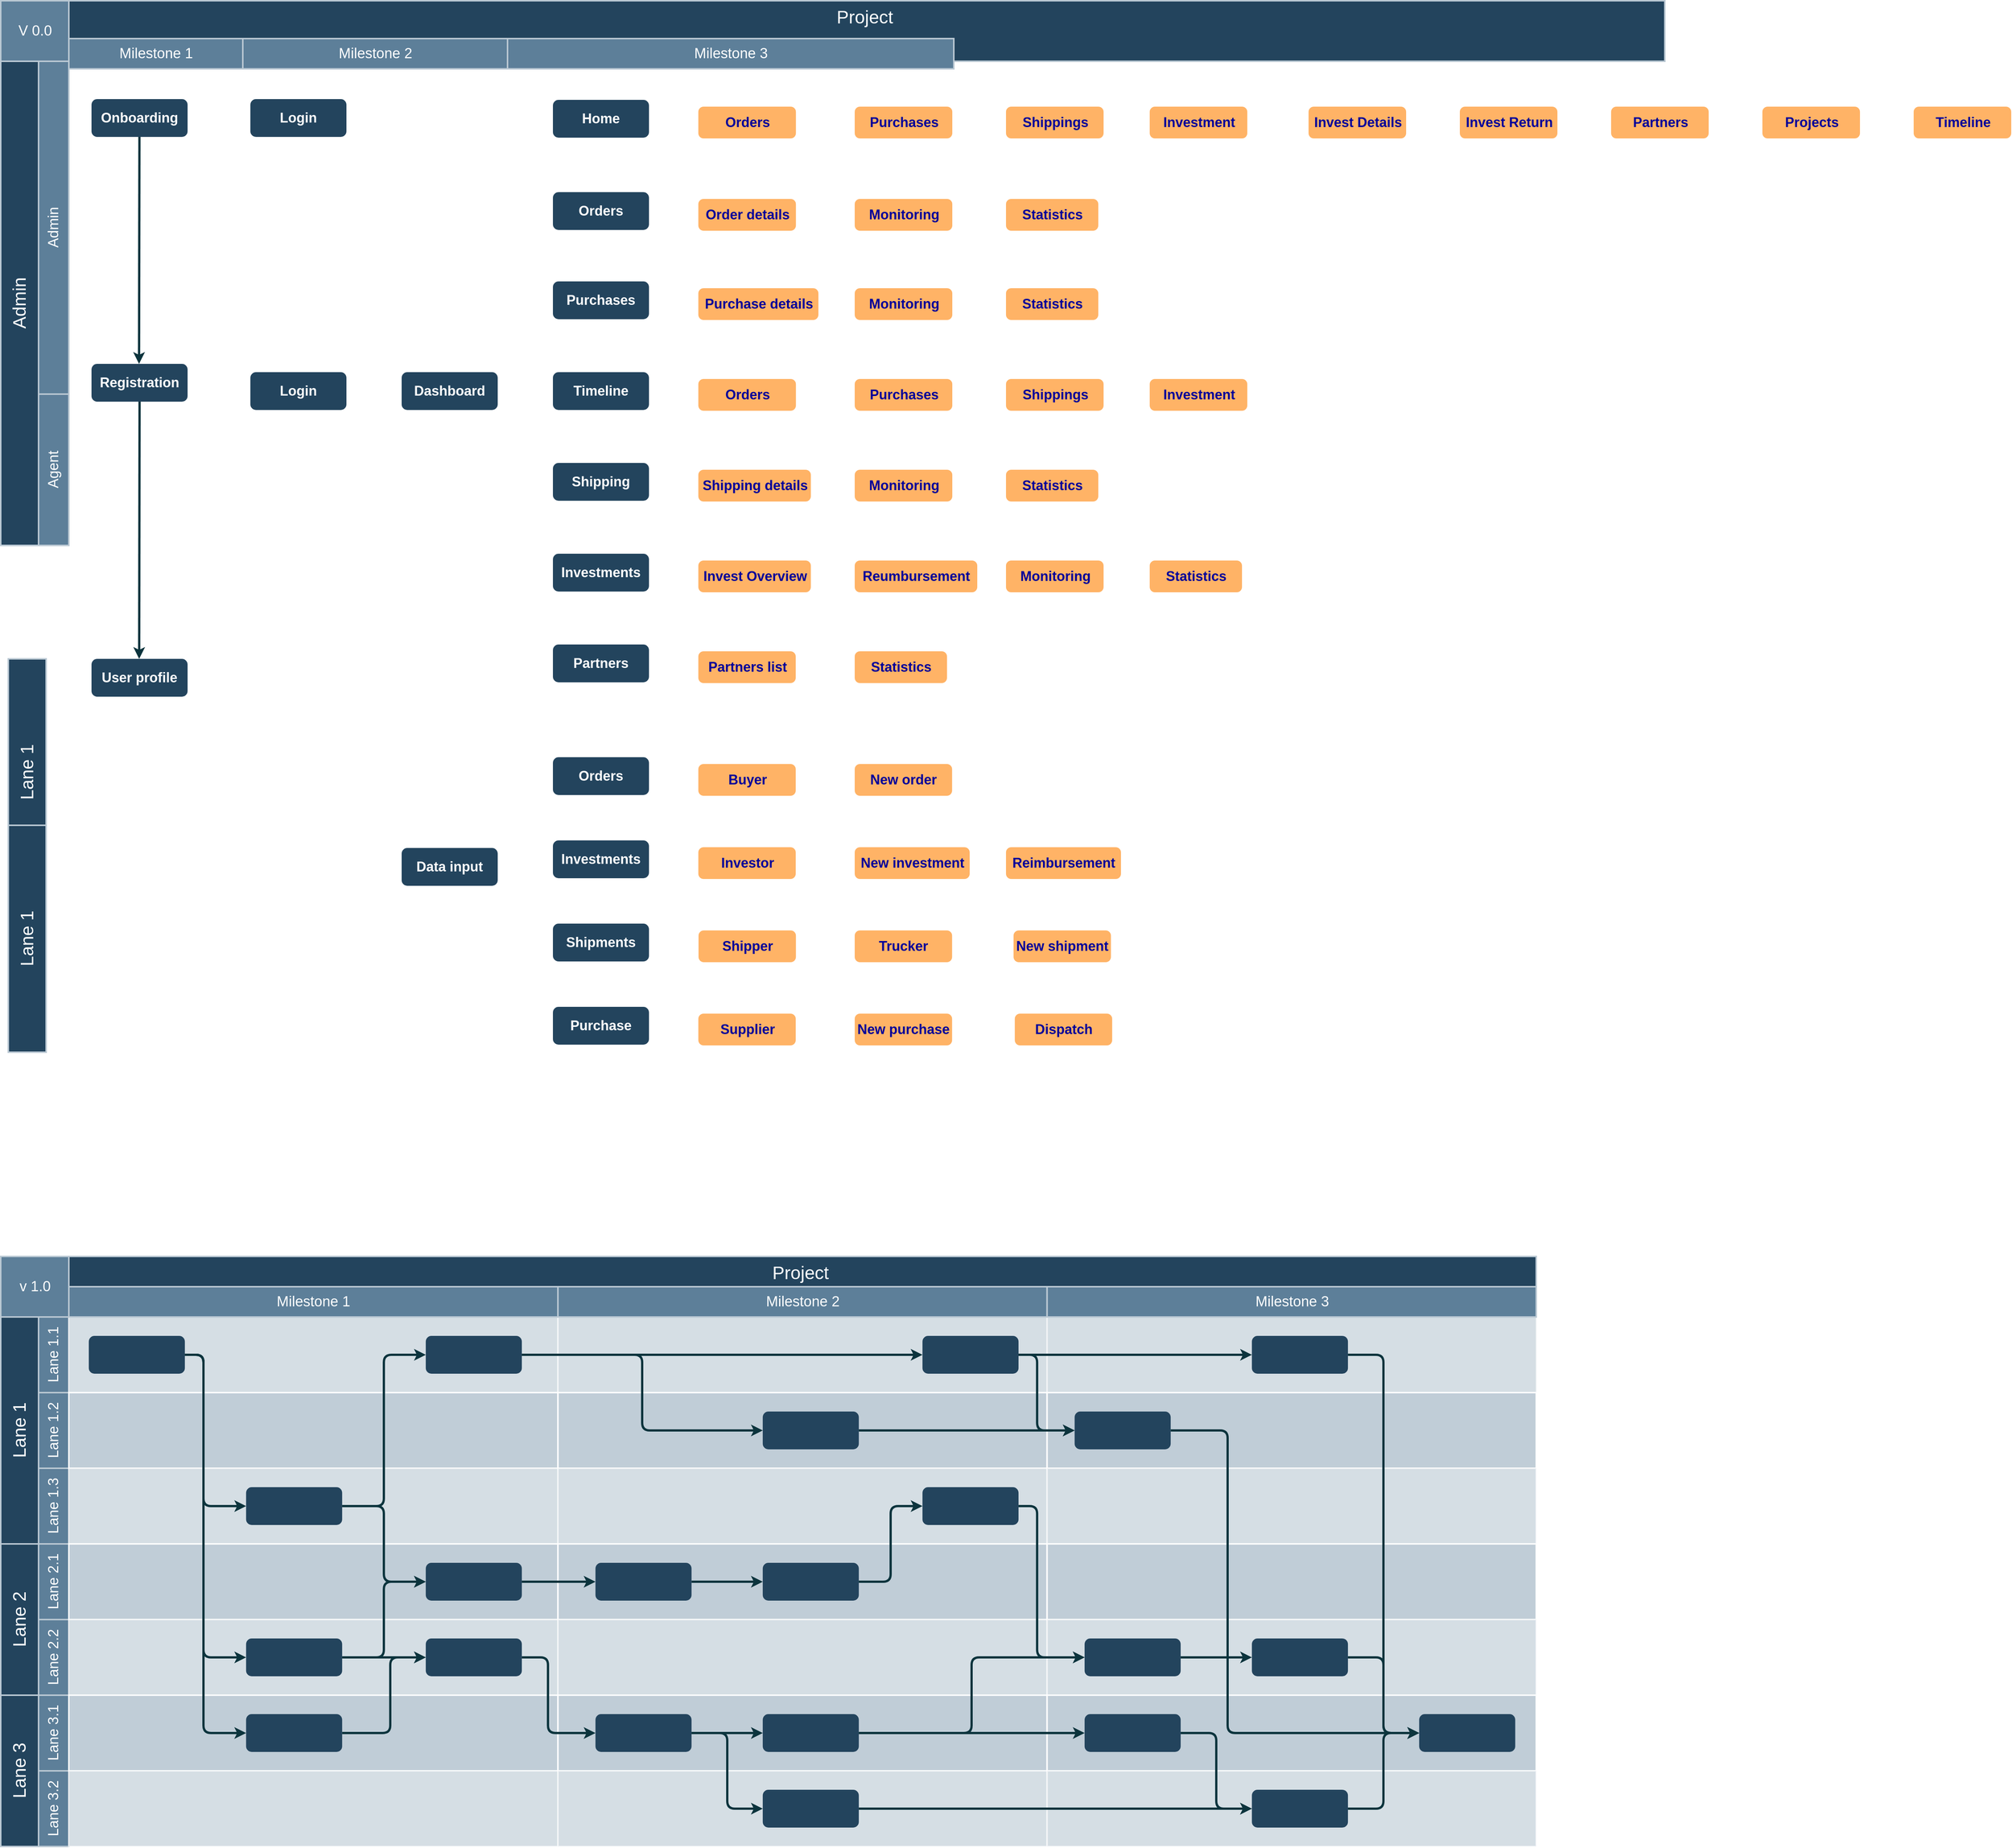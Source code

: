<mxfile version="16.2.7" type="github">
  <diagram id="6a731a19-8d31-9384-78a2-239565b7b9f0" name="Page-1">
    <mxGraphModel dx="2755" dy="712" grid="1" gridSize="10" guides="1" tooltips="1" connect="1" arrows="1" fold="1" page="1" pageScale="1" pageWidth="1169" pageHeight="827" background="none" math="0" shadow="0">
      <root>
        <mxCell id="0" />
        <mxCell id="1" parent="0" />
        <mxCell id="toWsnzoOItI1UbY90VyO-143" value="Project&#xa;" style="strokeColor=#BAC8D3;fillColor=#23445D;fontSize=24;strokeWidth=2;fontFamily=Helvetica;html=1;fontColor=#FFFFFF;fontStyle=0;spacingBottom=8;spacingRight=0;spacingLeft=83;" vertex="1" parent="1">
          <mxGeometry x="80" y="2540" width="2030" height="80" as="geometry" />
        </mxCell>
        <mxCell id="toWsnzoOItI1UbY90VyO-144" value="Lane 1" style="strokeColor=#BAC8D3;fillColor=#23445D;fontSize=24;strokeWidth=2;horizontal=0;fontFamily=Helvetica;html=1;fontColor=#FFFFFF;fontStyle=0" vertex="1" parent="1">
          <mxGeometry x="80" y="2620" width="50" height="300" as="geometry" />
        </mxCell>
        <mxCell id="toWsnzoOItI1UbY90VyO-145" value="Lane 1.1" style="strokeColor=#BAC8D3;fillColor=#5d7f99;fontSize=19;strokeWidth=2;horizontal=0;fontFamily=Helvetica;html=1;labelBackgroundColor=none;fontColor=#FFFFFF;" vertex="1" parent="1">
          <mxGeometry x="130" y="2620" width="40" height="100" as="geometry" />
        </mxCell>
        <mxCell id="toWsnzoOItI1UbY90VyO-146" value="v 1.0" style="strokeColor=#BAC8D3;fillColor=#5d7f99;fontSize=19;strokeWidth=2;fontFamily=Helvetica;html=1;labelBackgroundColor=none;fontColor=#FFFFFF;" vertex="1" parent="1">
          <mxGeometry x="80" y="2540" width="90" height="80" as="geometry" />
        </mxCell>
        <mxCell id="toWsnzoOItI1UbY90VyO-147" value="Lane 1.2" style="strokeColor=#BAC8D3;fillColor=#5d7f99;fontSize=19;strokeWidth=2;horizontal=0;fontFamily=Helvetica;html=1;labelBackgroundColor=none;fontColor=#FFFFFF;" vertex="1" parent="1">
          <mxGeometry x="130" y="2720" width="40" height="100" as="geometry" />
        </mxCell>
        <mxCell id="toWsnzoOItI1UbY90VyO-148" value="Lane 1.3" style="strokeColor=#BAC8D3;fillColor=#5d7f99;fontSize=19;strokeWidth=2;horizontal=0;fontFamily=Helvetica;html=1;labelBackgroundColor=none;fontColor=#FFFFFF;" vertex="1" parent="1">
          <mxGeometry x="130" y="2820" width="40" height="100" as="geometry" />
        </mxCell>
        <mxCell id="toWsnzoOItI1UbY90VyO-149" value="Lane 2.2" style="strokeColor=#BAC8D3;fillColor=#5d7f99;fontSize=19;strokeWidth=2;horizontal=0;fontFamily=Helvetica;html=1;labelBackgroundColor=none;fontColor=#FFFFFF;" vertex="1" parent="1">
          <mxGeometry x="130" y="3020" width="40" height="100" as="geometry" />
        </mxCell>
        <mxCell id="toWsnzoOItI1UbY90VyO-150" value="Lane 2.1" style="strokeColor=#BAC8D3;fillColor=#5d7f99;fontSize=19;strokeWidth=2;horizontal=0;fontFamily=Helvetica;html=1;labelBackgroundColor=none;fontColor=#FFFFFF;" vertex="1" parent="1">
          <mxGeometry x="130" y="2920" width="40" height="100" as="geometry" />
        </mxCell>
        <mxCell id="toWsnzoOItI1UbY90VyO-151" value="Lane 2" style="strokeColor=#BAC8D3;fillColor=#23445D;fontSize=24;strokeWidth=2;horizontal=0;fontFamily=Helvetica;html=1;fontColor=#FFFFFF;fontStyle=0" vertex="1" parent="1">
          <mxGeometry x="80" y="2920" width="50" height="200" as="geometry" />
        </mxCell>
        <mxCell id="toWsnzoOItI1UbY90VyO-152" value="Lane 3.2" style="strokeColor=#BAC8D3;fillColor=#5d7f99;fontSize=19;strokeWidth=2;horizontal=0;fontFamily=Helvetica;html=1;labelBackgroundColor=none;fontColor=#FFFFFF;" vertex="1" parent="1">
          <mxGeometry x="130" y="3220" width="40" height="100" as="geometry" />
        </mxCell>
        <mxCell id="toWsnzoOItI1UbY90VyO-153" value="Lane 3.1" style="strokeColor=#BAC8D3;fillColor=#5d7f99;fontSize=19;strokeWidth=2;horizontal=0;fontFamily=Helvetica;html=1;labelBackgroundColor=none;fontColor=#FFFFFF;" vertex="1" parent="1">
          <mxGeometry x="130" y="3120" width="40" height="100" as="geometry" />
        </mxCell>
        <mxCell id="toWsnzoOItI1UbY90VyO-154" value="Lane 3" style="strokeColor=#BAC8D3;fillColor=#23445D;fontSize=24;strokeWidth=2;horizontal=0;fontFamily=Helvetica;html=1;fontColor=#FFFFFF;fontStyle=0" vertex="1" parent="1">
          <mxGeometry x="80" y="3120" width="50" height="200" as="geometry" />
        </mxCell>
        <mxCell id="toWsnzoOItI1UbY90VyO-155" value="" style="strokeColor=#FFFFFF;fillColor=#BAC8D3;fontSize=18;strokeWidth=2;fontFamily=Helvetica;html=1;opacity=60;" vertex="1" parent="1">
          <mxGeometry x="170" y="2620" width="646.667" height="100" as="geometry" />
        </mxCell>
        <mxCell id="toWsnzoOItI1UbY90VyO-156" value="" style="strokeColor=#FFFFFF;fillColor=#BAC8D3;fontSize=18;strokeWidth=2;fontFamily=Helvetica;html=1;opacity=90;" vertex="1" parent="1">
          <mxGeometry x="170" y="2720" width="646.667" height="100" as="geometry" />
        </mxCell>
        <mxCell id="toWsnzoOItI1UbY90VyO-157" value="" style="strokeColor=#FFFFFF;fillColor=#BAC8D3;fontSize=18;strokeWidth=2;fontFamily=Helvetica;html=1;opacity=60;" vertex="1" parent="1">
          <mxGeometry x="170" y="2820" width="646.667" height="100" as="geometry" />
        </mxCell>
        <mxCell id="toWsnzoOItI1UbY90VyO-158" value="" style="strokeColor=#FFFFFF;fillColor=#BAC8D3;fontSize=18;strokeWidth=2;fontFamily=Helvetica;html=1;opacity=90;" vertex="1" parent="1">
          <mxGeometry x="170" y="2920" width="646.667" height="100" as="geometry" />
        </mxCell>
        <mxCell id="toWsnzoOItI1UbY90VyO-159" value="" style="strokeColor=#FFFFFF;fillColor=#BAC8D3;fontSize=18;strokeWidth=2;fontFamily=Helvetica;html=1;opacity=60;" vertex="1" parent="1">
          <mxGeometry x="170" y="3020" width="646.667" height="100" as="geometry" />
        </mxCell>
        <mxCell id="toWsnzoOItI1UbY90VyO-160" value="" style="strokeColor=#FFFFFF;fillColor=#BAC8D3;fontSize=18;strokeWidth=2;fontFamily=Helvetica;html=1;opacity=90;" vertex="1" parent="1">
          <mxGeometry x="170" y="3120" width="646.667" height="100" as="geometry" />
        </mxCell>
        <mxCell id="toWsnzoOItI1UbY90VyO-161" value="" style="strokeColor=#FFFFFF;fillColor=#BAC8D3;fontSize=18;strokeWidth=2;fontFamily=Helvetica;html=1;opacity=60;" vertex="1" parent="1">
          <mxGeometry x="170" y="3220" width="646.667" height="100" as="geometry" />
        </mxCell>
        <mxCell id="toWsnzoOItI1UbY90VyO-162" value="" style="strokeColor=#FFFFFF;fillColor=#BAC8D3;fontSize=18;strokeWidth=2;fontFamily=Helvetica;html=1;opacity=60;" vertex="1" parent="1">
          <mxGeometry x="816.667" y="2620" width="647" height="100" as="geometry" />
        </mxCell>
        <mxCell id="toWsnzoOItI1UbY90VyO-163" value="" style="strokeColor=#FFFFFF;fillColor=#BAC8D3;fontSize=18;strokeWidth=2;fontFamily=Helvetica;html=1;opacity=90;" vertex="1" parent="1">
          <mxGeometry x="816.667" y="2720" width="646.667" height="100" as="geometry" />
        </mxCell>
        <mxCell id="toWsnzoOItI1UbY90VyO-164" value="" style="strokeColor=#FFFFFF;fillColor=#BAC8D3;fontSize=18;strokeWidth=2;fontFamily=Helvetica;html=1;opacity=60;" vertex="1" parent="1">
          <mxGeometry x="816.667" y="2820" width="646.667" height="100" as="geometry" />
        </mxCell>
        <mxCell id="toWsnzoOItI1UbY90VyO-165" value="" style="strokeColor=#FFFFFF;fillColor=#BAC8D3;fontSize=18;strokeWidth=2;fontFamily=Helvetica;html=1;opacity=90;" vertex="1" parent="1">
          <mxGeometry x="816.667" y="2920" width="646.667" height="100" as="geometry" />
        </mxCell>
        <mxCell id="toWsnzoOItI1UbY90VyO-166" value="" style="strokeColor=#FFFFFF;fillColor=#BAC8D3;fontSize=18;strokeWidth=2;fontFamily=Helvetica;html=1;opacity=60;" vertex="1" parent="1">
          <mxGeometry x="816.667" y="3020" width="646.667" height="100" as="geometry" />
        </mxCell>
        <mxCell id="toWsnzoOItI1UbY90VyO-167" value="" style="strokeColor=#FFFFFF;fillColor=#BAC8D3;fontSize=18;strokeWidth=2;fontFamily=Helvetica;html=1;opacity=90;" vertex="1" parent="1">
          <mxGeometry x="816.667" y="3120" width="646.667" height="100" as="geometry" />
        </mxCell>
        <mxCell id="toWsnzoOItI1UbY90VyO-168" value="" style="strokeColor=#FFFFFF;fillColor=#BAC8D3;fontSize=18;strokeWidth=2;fontFamily=Helvetica;html=1;opacity=60;fontStyle=4" vertex="1" parent="1">
          <mxGeometry x="816.667" y="3220" width="646.667" height="100" as="geometry" />
        </mxCell>
        <mxCell id="toWsnzoOItI1UbY90VyO-169" value="" style="strokeColor=#FFFFFF;fillColor=#BAC8D3;fontSize=18;strokeWidth=2;fontFamily=Helvetica;html=1;opacity=60;" vertex="1" parent="1">
          <mxGeometry x="1463.333" y="2620" width="647" height="100" as="geometry" />
        </mxCell>
        <mxCell id="toWsnzoOItI1UbY90VyO-170" value="" style="strokeColor=#FFFFFF;fillColor=#BAC8D3;fontSize=18;strokeWidth=2;fontFamily=Helvetica;html=1;opacity=90;" vertex="1" parent="1">
          <mxGeometry x="1463.333" y="2720" width="646.667" height="100" as="geometry" />
        </mxCell>
        <mxCell id="toWsnzoOItI1UbY90VyO-171" value="" style="strokeColor=#FFFFFF;fillColor=#BAC8D3;fontSize=18;strokeWidth=2;fontFamily=Helvetica;html=1;opacity=60;" vertex="1" parent="1">
          <mxGeometry x="1463.333" y="2820" width="646.667" height="100" as="geometry" />
        </mxCell>
        <mxCell id="toWsnzoOItI1UbY90VyO-172" value="" style="strokeColor=#FFFFFF;fillColor=#BAC8D3;fontSize=18;strokeWidth=2;fontFamily=Helvetica;html=1;opacity=90;" vertex="1" parent="1">
          <mxGeometry x="1463.333" y="2920" width="646.667" height="100" as="geometry" />
        </mxCell>
        <mxCell id="toWsnzoOItI1UbY90VyO-173" value="" style="strokeColor=#FFFFFF;fillColor=#BAC8D3;fontSize=18;strokeWidth=2;fontFamily=Helvetica;html=1;opacity=60;" vertex="1" parent="1">
          <mxGeometry x="1463.333" y="3020" width="646.667" height="100" as="geometry" />
        </mxCell>
        <mxCell id="toWsnzoOItI1UbY90VyO-174" value="" style="strokeColor=#FFFFFF;fillColor=#BAC8D3;fontSize=18;strokeWidth=2;fontFamily=Helvetica;html=1;opacity=90;" vertex="1" parent="1">
          <mxGeometry x="1463.333" y="3120" width="646.667" height="100" as="geometry" />
        </mxCell>
        <mxCell id="toWsnzoOItI1UbY90VyO-175" value="" style="strokeColor=#FFFFFF;fillColor=#BAC8D3;fontSize=18;strokeWidth=2;fontFamily=Helvetica;html=1;opacity=60;fontStyle=4" vertex="1" parent="1">
          <mxGeometry x="1463.333" y="3220" width="646.667" height="100" as="geometry" />
        </mxCell>
        <mxCell id="toWsnzoOItI1UbY90VyO-176" style="edgeStyle=orthogonalEdgeStyle;rounded=1;jumpStyle=none;html=1;exitX=1;exitY=0.5;entryX=0;entryY=0.5;labelBackgroundColor=#ffffff;startArrow=none;startFill=0;endArrow=classic;jettySize=auto;orthogonalLoop=1;strokeColor=#0C343D;strokeWidth=3;fontFamily=Helvetica;fontSize=11;fontColor=#000000;" edge="1" source="toWsnzoOItI1UbY90VyO-177" target="toWsnzoOItI1UbY90VyO-179" parent="1">
          <mxGeometry relative="1" as="geometry">
            <Array as="points">
              <mxPoint x="348" y="2670" />
              <mxPoint x="348" y="2870" />
            </Array>
          </mxGeometry>
        </mxCell>
        <mxCell id="toWsnzoOItI1UbY90VyO-177" value="" style="rounded=1;fillColor=#23445D;strokeColor=none;strokeWidth=2;fontFamily=Helvetica;html=1;gradientColor=none;" vertex="1" parent="1">
          <mxGeometry x="196.395" y="2645" width="127" height="50" as="geometry" />
        </mxCell>
        <mxCell id="toWsnzoOItI1UbY90VyO-178" value="" style="rounded=1;fillColor=#23445D;strokeColor=none;strokeWidth=2;fontFamily=Helvetica;html=1;gradientColor=none;" vertex="1" parent="1">
          <mxGeometry x="641.905" y="2645" width="127" height="50" as="geometry" />
        </mxCell>
        <mxCell id="toWsnzoOItI1UbY90VyO-179" value="" style="rounded=1;fillColor=#23445D;strokeColor=none;strokeWidth=2;fontFamily=Helvetica;html=1;gradientColor=none;" vertex="1" parent="1">
          <mxGeometry x="404.354" y="2845" width="127" height="50" as="geometry" />
        </mxCell>
        <mxCell id="toWsnzoOItI1UbY90VyO-180" value="" style="rounded=1;fillColor=#23445D;strokeColor=none;strokeWidth=2;fontFamily=Helvetica;html=1;gradientColor=none;" vertex="1" parent="1">
          <mxGeometry x="641.905" y="2945" width="127" height="50" as="geometry" />
        </mxCell>
        <mxCell id="toWsnzoOItI1UbY90VyO-181" value="" style="rounded=1;fillColor=#23445D;strokeColor=none;strokeWidth=2;fontFamily=Helvetica;html=1;gradientColor=none;" vertex="1" parent="1">
          <mxGeometry x="641.905" y="3045" width="127" height="50" as="geometry" />
        </mxCell>
        <mxCell id="toWsnzoOItI1UbY90VyO-182" value="" style="rounded=1;fillColor=#23445D;strokeColor=none;strokeWidth=2;fontFamily=Helvetica;html=1;gradientColor=none;" vertex="1" parent="1">
          <mxGeometry x="404.354" y="3145" width="127" height="50" as="geometry" />
        </mxCell>
        <mxCell id="toWsnzoOItI1UbY90VyO-183" value="" style="rounded=1;fillColor=#23445D;strokeColor=none;strokeWidth=2;fontFamily=Helvetica;html=1;gradientColor=none;" vertex="1" parent="1">
          <mxGeometry x="404.354" y="3045" width="127" height="50" as="geometry" />
        </mxCell>
        <mxCell id="toWsnzoOItI1UbY90VyO-184" value="" style="rounded=1;fillColor=#23445D;strokeColor=none;strokeWidth=2;fontFamily=Helvetica;html=1;gradientColor=none;" vertex="1" parent="1">
          <mxGeometry x="1087.415" y="2745" width="127" height="50" as="geometry" />
        </mxCell>
        <mxCell id="toWsnzoOItI1UbY90VyO-185" value="" style="rounded=1;fillColor=#23445D;strokeColor=none;strokeWidth=2;fontFamily=Helvetica;html=1;gradientColor=none;" vertex="1" parent="1">
          <mxGeometry x="1298.571" y="2645" width="127" height="50" as="geometry" />
        </mxCell>
        <mxCell id="toWsnzoOItI1UbY90VyO-186" value="" style="rounded=1;fillColor=#23445D;strokeColor=none;strokeWidth=2;gradientColor=none;fontFamily=Helvetica;html=1;" vertex="1" parent="1">
          <mxGeometry x="1955.238" y="3145" width="127" height="50" as="geometry" />
        </mxCell>
        <mxCell id="toWsnzoOItI1UbY90VyO-187" value="" style="rounded=1;fillColor=#23445D;strokeColor=none;strokeWidth=2;fontFamily=Helvetica;html=1;gradientColor=none;" vertex="1" parent="1">
          <mxGeometry x="1087.415" y="2945" width="127" height="50" as="geometry" />
        </mxCell>
        <mxCell id="toWsnzoOItI1UbY90VyO-188" value="" style="rounded=1;fillColor=#23445D;strokeColor=none;strokeWidth=2;fontFamily=Helvetica;html=1;gradientColor=none;" vertex="1" parent="1">
          <mxGeometry x="1087.415" y="3245" width="127" height="50" as="geometry" />
        </mxCell>
        <mxCell id="toWsnzoOItI1UbY90VyO-189" value="" style="rounded=1;fillColor=#23445D;strokeColor=none;strokeWidth=2;fontFamily=Helvetica;html=1;gradientColor=none;" vertex="1" parent="1">
          <mxGeometry x="866.259" y="3145" width="127" height="50" as="geometry" />
        </mxCell>
        <mxCell id="toWsnzoOItI1UbY90VyO-190" value="" style="rounded=1;fillColor=#23445D;strokeColor=none;strokeWidth=2;fontFamily=Helvetica;html=1;gradientColor=none;" vertex="1" parent="1">
          <mxGeometry x="1087.415" y="3145" width="127" height="50" as="geometry" />
        </mxCell>
        <mxCell id="toWsnzoOItI1UbY90VyO-191" value="" style="rounded=1;fillColor=#23445D;strokeColor=none;strokeWidth=2;fontFamily=Helvetica;html=1;gradientColor=none;" vertex="1" parent="1">
          <mxGeometry x="866.259" y="2945" width="127" height="50" as="geometry" />
        </mxCell>
        <mxCell id="toWsnzoOItI1UbY90VyO-192" value="" style="rounded=1;fillColor=#23445D;strokeColor=none;strokeWidth=2;fontFamily=Helvetica;html=1;gradientColor=none;" vertex="1" parent="1">
          <mxGeometry x="1298.571" y="2845" width="127" height="50" as="geometry" />
        </mxCell>
        <mxCell id="toWsnzoOItI1UbY90VyO-193" value="" style="rounded=1;fillColor=#23445D;strokeColor=none;strokeWidth=2;gradientColor=none;fontFamily=Helvetica;html=1;" vertex="1" parent="1">
          <mxGeometry x="1512.925" y="3045" width="127" height="50" as="geometry" />
        </mxCell>
        <mxCell id="toWsnzoOItI1UbY90VyO-194" value="" style="rounded=1;fillColor=#23445D;strokeColor=none;strokeWidth=2;gradientColor=none;fontFamily=Helvetica;html=1;" vertex="1" parent="1">
          <mxGeometry x="1734.082" y="3045" width="127" height="50" as="geometry" />
        </mxCell>
        <mxCell id="toWsnzoOItI1UbY90VyO-195" value="" style="rounded=1;fillColor=#23445D;strokeColor=none;strokeWidth=2;gradientColor=none;fontFamily=Helvetica;html=1;" vertex="1" parent="1">
          <mxGeometry x="1499.728" y="2745" width="127" height="50" as="geometry" />
        </mxCell>
        <mxCell id="toWsnzoOItI1UbY90VyO-196" value="" style="rounded=1;fillColor=#23445D;strokeColor=none;strokeWidth=2;gradientColor=none;fontFamily=Helvetica;html=1;" vertex="1" parent="1">
          <mxGeometry x="1512.925" y="3145" width="127" height="50" as="geometry" />
        </mxCell>
        <mxCell id="toWsnzoOItI1UbY90VyO-197" value="" style="rounded=1;fillColor=#23445D;strokeColor=none;strokeWidth=2;gradientColor=none;fontFamily=Helvetica;html=1;" vertex="1" parent="1">
          <mxGeometry x="1734.082" y="3245" width="127" height="50" as="geometry" />
        </mxCell>
        <mxCell id="toWsnzoOItI1UbY90VyO-198" value="" style="rounded=1;fillColor=#23445D;strokeColor=none;strokeWidth=2;gradientColor=none;fontFamily=Helvetica;html=1;" vertex="1" parent="1">
          <mxGeometry x="1734.082" y="2645" width="127" height="50" as="geometry" />
        </mxCell>
        <mxCell id="toWsnzoOItI1UbY90VyO-199" value="" style="edgeStyle=elbowEdgeStyle;elbow=horizontal;strokeWidth=3;strokeColor=#0C343D;fontFamily=Helvetica;html=1;" edge="1" source="toWsnzoOItI1UbY90VyO-177" target="toWsnzoOItI1UbY90VyO-183" parent="1">
          <mxGeometry x="-67.551" y="2520" width="131.973" height="100" as="geometry">
            <mxPoint x="-67.551" y="2620" as="sourcePoint" />
            <mxPoint x="64.422" y="2520" as="targetPoint" />
            <Array as="points">
              <mxPoint x="348" y="2883" />
            </Array>
          </mxGeometry>
        </mxCell>
        <mxCell id="toWsnzoOItI1UbY90VyO-200" value="" style="edgeStyle=elbowEdgeStyle;elbow=horizontal;strokeWidth=3;strokeColor=#0C343D;fontFamily=Helvetica;html=1;" edge="1" source="toWsnzoOItI1UbY90VyO-177" target="toWsnzoOItI1UbY90VyO-182" parent="1">
          <mxGeometry x="-67.551" y="2520" width="131.973" height="100" as="geometry">
            <mxPoint x="-67.551" y="2620" as="sourcePoint" />
            <mxPoint x="64.422" y="2520" as="targetPoint" />
            <Array as="points">
              <mxPoint x="348" y="2792" />
            </Array>
          </mxGeometry>
        </mxCell>
        <mxCell id="toWsnzoOItI1UbY90VyO-201" value="" style="edgeStyle=elbowEdgeStyle;elbow=horizontal;strokeWidth=3;strokeColor=#0C343D;fontFamily=Helvetica;html=1;" edge="1" source="toWsnzoOItI1UbY90VyO-179" target="toWsnzoOItI1UbY90VyO-178" parent="1">
          <mxGeometry x="-67.551" y="2520" width="131.973" height="100" as="geometry">
            <mxPoint x="-67.551" y="2620" as="sourcePoint" />
            <mxPoint x="64.422" y="2520" as="targetPoint" />
          </mxGeometry>
        </mxCell>
        <mxCell id="toWsnzoOItI1UbY90VyO-202" value="" style="edgeStyle=elbowEdgeStyle;elbow=horizontal;strokeWidth=3;strokeColor=#0C343D;fontFamily=Helvetica;html=1;" edge="1" source="toWsnzoOItI1UbY90VyO-179" target="toWsnzoOItI1UbY90VyO-180" parent="1">
          <mxGeometry x="-67.551" y="2520" width="131.973" height="100" as="geometry">
            <mxPoint x="-67.551" y="2620" as="sourcePoint" />
            <mxPoint x="64.422" y="2520" as="targetPoint" />
          </mxGeometry>
        </mxCell>
        <mxCell id="toWsnzoOItI1UbY90VyO-203" value="" style="edgeStyle=elbowEdgeStyle;elbow=horizontal;strokeWidth=3;strokeColor=#0C343D;fontFamily=Helvetica;html=1;" edge="1" source="toWsnzoOItI1UbY90VyO-183" target="toWsnzoOItI1UbY90VyO-180" parent="1">
          <mxGeometry x="-67.551" y="2520" width="131.973" height="100" as="geometry">
            <mxPoint x="-67.551" y="2620" as="sourcePoint" />
            <mxPoint x="64.422" y="2520" as="targetPoint" />
          </mxGeometry>
        </mxCell>
        <mxCell id="toWsnzoOItI1UbY90VyO-204" value="" style="edgeStyle=elbowEdgeStyle;elbow=horizontal;strokeWidth=3;strokeColor=#0C343D;fontFamily=Helvetica;html=1;" edge="1" source="toWsnzoOItI1UbY90VyO-183" target="toWsnzoOItI1UbY90VyO-181" parent="1">
          <mxGeometry x="-67.551" y="2520" width="131.973" height="100" as="geometry">
            <mxPoint x="-67.551" y="2620" as="sourcePoint" />
            <mxPoint x="64.422" y="2520" as="targetPoint" />
          </mxGeometry>
        </mxCell>
        <mxCell id="toWsnzoOItI1UbY90VyO-205" value="" style="edgeStyle=elbowEdgeStyle;elbow=horizontal;strokeWidth=3;strokeColor=#0C343D;fontFamily=Helvetica;html=1;" edge="1" source="toWsnzoOItI1UbY90VyO-182" target="toWsnzoOItI1UbY90VyO-181" parent="1">
          <mxGeometry x="-67.551" y="2520" width="131.973" height="100" as="geometry">
            <mxPoint x="-67.551" y="2620" as="sourcePoint" />
            <mxPoint x="64.422" y="2520" as="targetPoint" />
            <Array as="points">
              <mxPoint x="594.952" y="3124" />
            </Array>
          </mxGeometry>
        </mxCell>
        <mxCell id="toWsnzoOItI1UbY90VyO-206" value="" style="edgeStyle=elbowEdgeStyle;elbow=horizontal;strokeWidth=3;strokeColor=#0C343D;fontFamily=Helvetica;html=1;" edge="1" source="toWsnzoOItI1UbY90VyO-178" target="toWsnzoOItI1UbY90VyO-184" parent="1">
          <mxGeometry x="-67.551" y="2520" width="131.973" height="100" as="geometry">
            <mxPoint x="-67.551" y="2620" as="sourcePoint" />
            <mxPoint x="64.422" y="2520" as="targetPoint" />
          </mxGeometry>
        </mxCell>
        <mxCell id="toWsnzoOItI1UbY90VyO-207" value="" style="edgeStyle=elbowEdgeStyle;elbow=horizontal;strokeWidth=3;strokeColor=#0C343D;fontFamily=Helvetica;html=1;" edge="1" source="toWsnzoOItI1UbY90VyO-180" target="toWsnzoOItI1UbY90VyO-191" parent="1">
          <mxGeometry x="-67.551" y="2520" width="131.973" height="100" as="geometry">
            <mxPoint x="-67.551" y="2620" as="sourcePoint" />
            <mxPoint x="64.422" y="2520" as="targetPoint" />
          </mxGeometry>
        </mxCell>
        <mxCell id="toWsnzoOItI1UbY90VyO-208" value="" style="edgeStyle=elbowEdgeStyle;elbow=horizontal;strokeWidth=3;strokeColor=#0C343D;fontFamily=Helvetica;html=1;" edge="1" source="toWsnzoOItI1UbY90VyO-191" target="toWsnzoOItI1UbY90VyO-187" parent="1">
          <mxGeometry x="-67.551" y="2520" width="131.973" height="100" as="geometry">
            <mxPoint x="-67.551" y="2620" as="sourcePoint" />
            <mxPoint x="64.422" y="2520" as="targetPoint" />
          </mxGeometry>
        </mxCell>
        <mxCell id="toWsnzoOItI1UbY90VyO-209" value="" style="edgeStyle=elbowEdgeStyle;elbow=horizontal;strokeWidth=3;strokeColor=#0C343D;fontFamily=Helvetica;html=1;" edge="1" source="toWsnzoOItI1UbY90VyO-178" target="toWsnzoOItI1UbY90VyO-185" parent="1">
          <mxGeometry x="-67.551" y="2520" width="131.973" height="100" as="geometry">
            <mxPoint x="-67.551" y="2620" as="sourcePoint" />
            <mxPoint x="64.422" y="2520" as="targetPoint" />
          </mxGeometry>
        </mxCell>
        <mxCell id="toWsnzoOItI1UbY90VyO-210" value="" style="edgeStyle=elbowEdgeStyle;elbow=horizontal;strokeWidth=3;strokeColor=#0C343D;fontFamily=Helvetica;html=1;" edge="1" source="toWsnzoOItI1UbY90VyO-181" target="toWsnzoOItI1UbY90VyO-189" parent="1">
          <mxGeometry x="-67.551" y="2520" width="131.973" height="100" as="geometry">
            <mxPoint x="-67.551" y="2620" as="sourcePoint" />
            <mxPoint x="64.422" y="2520" as="targetPoint" />
            <Array as="points">
              <mxPoint x="803.469" y="3120" />
            </Array>
          </mxGeometry>
        </mxCell>
        <mxCell id="toWsnzoOItI1UbY90VyO-211" value="" style="edgeStyle=elbowEdgeStyle;elbow=horizontal;strokeWidth=3;strokeColor=#0C343D;fontFamily=Helvetica;html=1;" edge="1" source="toWsnzoOItI1UbY90VyO-189" target="toWsnzoOItI1UbY90VyO-190" parent="1">
          <mxGeometry x="-67.551" y="2520" width="131.973" height="100" as="geometry">
            <mxPoint x="-67.551" y="2620" as="sourcePoint" />
            <mxPoint x="64.422" y="2520" as="targetPoint" />
          </mxGeometry>
        </mxCell>
        <mxCell id="toWsnzoOItI1UbY90VyO-212" value="" style="edgeStyle=elbowEdgeStyle;elbow=horizontal;strokeWidth=3;strokeColor=#0C343D;fontFamily=Helvetica;html=1;" edge="1" source="toWsnzoOItI1UbY90VyO-189" target="toWsnzoOItI1UbY90VyO-188" parent="1">
          <mxGeometry x="-67.551" y="2520" width="131.973" height="100" as="geometry">
            <mxPoint x="-67.551" y="2620" as="sourcePoint" />
            <mxPoint x="64.422" y="2520" as="targetPoint" />
          </mxGeometry>
        </mxCell>
        <mxCell id="toWsnzoOItI1UbY90VyO-213" value="" style="edgeStyle=elbowEdgeStyle;elbow=horizontal;strokeWidth=3;strokeColor=#0C343D;fontFamily=Helvetica;html=1;" edge="1" source="toWsnzoOItI1UbY90VyO-188" target="toWsnzoOItI1UbY90VyO-197" parent="1">
          <mxGeometry x="-67.551" y="2520" width="131.973" height="100" as="geometry">
            <mxPoint x="-67.551" y="2620" as="sourcePoint" />
            <mxPoint x="64.422" y="2520" as="targetPoint" />
          </mxGeometry>
        </mxCell>
        <mxCell id="toWsnzoOItI1UbY90VyO-214" value="" style="edgeStyle=elbowEdgeStyle;elbow=horizontal;strokeWidth=3;strokeColor=#0C343D;fontFamily=Helvetica;html=1;" edge="1" source="toWsnzoOItI1UbY90VyO-197" target="toWsnzoOItI1UbY90VyO-186" parent="1">
          <mxGeometry x="-67.551" y="2520" width="131.973" height="100" as="geometry">
            <mxPoint x="-67.551" y="2620" as="sourcePoint" />
            <mxPoint x="64.422" y="2520" as="targetPoint" />
          </mxGeometry>
        </mxCell>
        <mxCell id="toWsnzoOItI1UbY90VyO-215" value="" style="edgeStyle=elbowEdgeStyle;elbow=horizontal;strokeWidth=3;strokeColor=#0C343D;fontFamily=Helvetica;html=1;" edge="1" source="toWsnzoOItI1UbY90VyO-195" target="toWsnzoOItI1UbY90VyO-186" parent="1">
          <mxGeometry x="-67.551" y="2520" width="131.973" height="100" as="geometry">
            <mxPoint x="-67.551" y="2620" as="sourcePoint" />
            <mxPoint x="64.422" y="2520" as="targetPoint" />
            <Array as="points">
              <mxPoint x="1702" y="2970" />
            </Array>
          </mxGeometry>
        </mxCell>
        <mxCell id="toWsnzoOItI1UbY90VyO-216" value="" style="edgeStyle=elbowEdgeStyle;elbow=horizontal;strokeWidth=3;strokeColor=#0C343D;fontFamily=Helvetica;html=1;" edge="1" source="toWsnzoOItI1UbY90VyO-196" target="toWsnzoOItI1UbY90VyO-197" parent="1">
          <mxGeometry x="-67.551" y="2520" width="131.973" height="100" as="geometry">
            <mxPoint x="-67.551" y="2620" as="sourcePoint" />
            <mxPoint x="64.422" y="2520" as="targetPoint" />
          </mxGeometry>
        </mxCell>
        <mxCell id="toWsnzoOItI1UbY90VyO-217" value="" style="edgeStyle=elbowEdgeStyle;elbow=horizontal;strokeWidth=3;strokeColor=#0C343D;fontFamily=Helvetica;html=1;" edge="1" source="toWsnzoOItI1UbY90VyO-190" target="toWsnzoOItI1UbY90VyO-193" parent="1">
          <mxGeometry x="-67.551" y="2520" width="131.973" height="100" as="geometry">
            <mxPoint x="-67.551" y="2620" as="sourcePoint" />
            <mxPoint x="64.422" y="2520" as="targetPoint" />
          </mxGeometry>
        </mxCell>
        <mxCell id="toWsnzoOItI1UbY90VyO-218" value="" style="edgeStyle=elbowEdgeStyle;elbow=horizontal;strokeWidth=3;strokeColor=#0C343D;fontFamily=Helvetica;html=1;" edge="1" source="toWsnzoOItI1UbY90VyO-190" target="toWsnzoOItI1UbY90VyO-196" parent="1">
          <mxGeometry x="-67.551" y="2520" width="131.973" height="100" as="geometry">
            <mxPoint x="-67.551" y="2620" as="sourcePoint" />
            <mxPoint x="64.422" y="2520" as="targetPoint" />
          </mxGeometry>
        </mxCell>
        <mxCell id="toWsnzoOItI1UbY90VyO-219" value="" style="edgeStyle=elbowEdgeStyle;elbow=horizontal;strokeWidth=3;strokeColor=#0C343D;fontFamily=Helvetica;html=1;" edge="1" source="toWsnzoOItI1UbY90VyO-187" target="toWsnzoOItI1UbY90VyO-192" parent="1">
          <mxGeometry x="-67.551" y="2520" width="131.973" height="100" as="geometry">
            <mxPoint x="-67.551" y="2620" as="sourcePoint" />
            <mxPoint x="64.422" y="2520" as="targetPoint" />
          </mxGeometry>
        </mxCell>
        <mxCell id="toWsnzoOItI1UbY90VyO-220" value="" style="edgeStyle=elbowEdgeStyle;elbow=horizontal;strokeWidth=3;strokeColor=#0C343D;fontFamily=Helvetica;html=1;" edge="1" source="toWsnzoOItI1UbY90VyO-184" target="toWsnzoOItI1UbY90VyO-195" parent="1">
          <mxGeometry x="-67.551" y="2520" width="131.973" height="100" as="geometry">
            <mxPoint x="-67.551" y="2620" as="sourcePoint" />
            <mxPoint x="64.422" y="2520" as="targetPoint" />
          </mxGeometry>
        </mxCell>
        <mxCell id="toWsnzoOItI1UbY90VyO-221" value="" style="edgeStyle=elbowEdgeStyle;elbow=horizontal;strokeWidth=3;strokeColor=#0C343D;fontFamily=Helvetica;html=1;" edge="1" source="toWsnzoOItI1UbY90VyO-185" target="toWsnzoOItI1UbY90VyO-195" parent="1">
          <mxGeometry x="-67.551" y="2520" width="131.973" height="100" as="geometry">
            <mxPoint x="-67.551" y="2620" as="sourcePoint" />
            <mxPoint x="64.422" y="2520" as="targetPoint" />
            <Array as="points">
              <mxPoint x="1450.136" y="2720" />
            </Array>
          </mxGeometry>
        </mxCell>
        <mxCell id="toWsnzoOItI1UbY90VyO-222" value="" style="edgeStyle=elbowEdgeStyle;elbow=horizontal;strokeWidth=3;strokeColor=#0C343D;fontFamily=Helvetica;html=1;" edge="1" source="toWsnzoOItI1UbY90VyO-185" target="toWsnzoOItI1UbY90VyO-198" parent="1">
          <mxGeometry x="-67.551" y="2520" width="131.973" height="100" as="geometry">
            <mxPoint x="-67.551" y="2620" as="sourcePoint" />
            <mxPoint x="64.422" y="2520" as="targetPoint" />
          </mxGeometry>
        </mxCell>
        <mxCell id="toWsnzoOItI1UbY90VyO-223" value="" style="edgeStyle=elbowEdgeStyle;elbow=horizontal;strokeWidth=3;strokeColor=#0C343D;fontFamily=Helvetica;html=1;" edge="1" source="toWsnzoOItI1UbY90VyO-198" target="toWsnzoOItI1UbY90VyO-186" parent="1">
          <mxGeometry x="-67.551" y="2520" width="131.973" height="100" as="geometry">
            <mxPoint x="-67.551" y="2620" as="sourcePoint" />
            <mxPoint x="64.422" y="2520" as="targetPoint" />
          </mxGeometry>
        </mxCell>
        <mxCell id="toWsnzoOItI1UbY90VyO-224" value="" style="edgeStyle=elbowEdgeStyle;elbow=horizontal;strokeWidth=3;strokeColor=#0C343D;fontFamily=Helvetica;html=1;" edge="1" source="toWsnzoOItI1UbY90VyO-194" target="toWsnzoOItI1UbY90VyO-186" parent="1">
          <mxGeometry x="-67.551" y="2520" width="131.973" height="100" as="geometry">
            <mxPoint x="-67.551" y="2620" as="sourcePoint" />
            <mxPoint x="64.422" y="2520" as="targetPoint" />
          </mxGeometry>
        </mxCell>
        <mxCell id="toWsnzoOItI1UbY90VyO-225" value="" style="edgeStyle=elbowEdgeStyle;elbow=horizontal;strokeWidth=3;strokeColor=#0C343D;fontFamily=Helvetica;html=1;" edge="1" source="toWsnzoOItI1UbY90VyO-193" target="toWsnzoOItI1UbY90VyO-194" parent="1">
          <mxGeometry x="-67.551" y="2520" width="131.973" height="100" as="geometry">
            <mxPoint x="-67.551" y="2620" as="sourcePoint" />
            <mxPoint x="64.422" y="2520" as="targetPoint" />
          </mxGeometry>
        </mxCell>
        <mxCell id="toWsnzoOItI1UbY90VyO-226" value="" style="edgeStyle=elbowEdgeStyle;elbow=horizontal;strokeWidth=3;strokeColor=#0C343D;fontFamily=Helvetica;html=1;" edge="1" source="toWsnzoOItI1UbY90VyO-192" target="toWsnzoOItI1UbY90VyO-193" parent="1">
          <mxGeometry x="-67.551" y="2520" width="131.973" height="100" as="geometry">
            <mxPoint x="-67.551" y="2620" as="sourcePoint" />
            <mxPoint x="64.422" y="2520" as="targetPoint" />
            <Array as="points">
              <mxPoint x="1450.136" y="2970" />
            </Array>
          </mxGeometry>
        </mxCell>
        <mxCell id="toWsnzoOItI1UbY90VyO-227" value="" style="group" vertex="1" connectable="0" parent="1">
          <mxGeometry x="170" y="2580" width="646.667" height="40" as="geometry" />
        </mxCell>
        <mxCell id="toWsnzoOItI1UbY90VyO-228" value="Milestone 1" style="strokeColor=#BAC8D3;fillColor=#5d7f99;fontSize=19;strokeWidth=2;fontFamily=Helvetica;html=1;labelBackgroundColor=none;fontColor=#FFFFFF;" vertex="1" parent="toWsnzoOItI1UbY90VyO-227">
          <mxGeometry width="646.666" height="40" as="geometry" />
        </mxCell>
        <mxCell id="toWsnzoOItI1UbY90VyO-229" value="Milestone 2" style="strokeColor=#BAC8D3;fillColor=#5d7f99;fontSize=19;strokeWidth=2;fontFamily=Helvetica;html=1;labelBackgroundColor=none;fontColor=#FFFFFF;" vertex="1" parent="toWsnzoOItI1UbY90VyO-227">
          <mxGeometry x="646.666" width="646.666" height="40" as="geometry" />
        </mxCell>
        <mxCell id="toWsnzoOItI1UbY90VyO-230" value="Milestone 3" style="strokeColor=#BAC8D3;fillColor=#5d7f99;fontSize=19;strokeWidth=2;fontFamily=Helvetica;html=1;labelBackgroundColor=none;fontColor=#FFFFFF;" vertex="1" parent="toWsnzoOItI1UbY90VyO-227">
          <mxGeometry x="1293.331" width="646.667" height="40" as="geometry" />
        </mxCell>
        <mxCell id="toWsnzoOItI1UbY90VyO-231" value="&lt;font color=&quot;#ffffff&quot; size=&quot;1&quot;&gt;&lt;b style=&quot;font-size: 18px&quot;&gt;Onboarding&lt;/b&gt;&lt;/font&gt;" style="rounded=1;fillColor=#23445D;strokeColor=none;strokeWidth=2;gradientColor=none;fontFamily=Helvetica;html=1;" vertex="1" parent="1">
          <mxGeometry x="199.998" y="1010" width="127" height="50" as="geometry" />
        </mxCell>
        <mxCell id="toWsnzoOItI1UbY90VyO-232" value="&lt;font color=&quot;#ffffff&quot; size=&quot;1&quot;&gt;&lt;b style=&quot;font-size: 18px&quot;&gt;Registration&lt;/b&gt;&lt;/font&gt;" style="rounded=1;fillColor=#23445D;strokeColor=none;strokeWidth=2;gradientColor=none;fontFamily=Helvetica;html=1;" vertex="1" parent="1">
          <mxGeometry x="199.998" y="1360" width="127" height="50" as="geometry" />
        </mxCell>
        <mxCell id="toWsnzoOItI1UbY90VyO-233" value="&lt;font color=&quot;#ffffff&quot; size=&quot;1&quot;&gt;&lt;b style=&quot;font-size: 18px&quot;&gt;User profile&lt;/b&gt;&lt;/font&gt;" style="rounded=1;fillColor=#23445D;strokeColor=none;strokeWidth=2;gradientColor=none;fontFamily=Helvetica;html=1;" vertex="1" parent="1">
          <mxGeometry x="199.998" y="1750" width="127" height="50" as="geometry" />
        </mxCell>
        <mxCell id="toWsnzoOItI1UbY90VyO-234" value="&lt;font color=&quot;#ffffff&quot; size=&quot;1&quot;&gt;&lt;b style=&quot;font-size: 18px&quot;&gt;Login&lt;/b&gt;&lt;/font&gt;" style="rounded=1;fillColor=#23445D;strokeColor=none;strokeWidth=2;gradientColor=none;fontFamily=Helvetica;html=1;" vertex="1" parent="1">
          <mxGeometry x="409.998" y="1010" width="127" height="50" as="geometry" />
        </mxCell>
        <mxCell id="toWsnzoOItI1UbY90VyO-235" value="Project&#xa;" style="strokeColor=#BAC8D3;fillColor=#23445D;fontSize=24;strokeWidth=2;fontFamily=Helvetica;html=1;fontColor=#FFFFFF;fontStyle=0;spacingBottom=8;spacingRight=0;spacingLeft=83;" vertex="1" parent="1">
          <mxGeometry x="80" y="880" width="2200" height="80" as="geometry" />
        </mxCell>
        <mxCell id="toWsnzoOItI1UbY90VyO-236" value="" style="group" vertex="1" connectable="0" parent="1">
          <mxGeometry x="170" y="930" width="1170" height="40" as="geometry" />
        </mxCell>
        <mxCell id="toWsnzoOItI1UbY90VyO-237" value="Milestone 1" style="strokeColor=#BAC8D3;fillColor=#5d7f99;fontSize=19;strokeWidth=2;fontFamily=Helvetica;html=1;labelBackgroundColor=none;fontColor=#FFFFFF;" vertex="1" parent="toWsnzoOItI1UbY90VyO-236">
          <mxGeometry width="230.0" height="40" as="geometry" />
        </mxCell>
        <mxCell id="toWsnzoOItI1UbY90VyO-238" value="Milestone 2" style="strokeColor=#BAC8D3;fillColor=#5d7f99;fontSize=19;strokeWidth=2;fontFamily=Helvetica;html=1;labelBackgroundColor=none;fontColor=#FFFFFF;" vertex="1" parent="toWsnzoOItI1UbY90VyO-236">
          <mxGeometry x="230" width="350" height="40" as="geometry" />
        </mxCell>
        <mxCell id="toWsnzoOItI1UbY90VyO-239" value="Milestone 3" style="strokeColor=#BAC8D3;fillColor=#5d7f99;fontSize=19;strokeWidth=2;fontFamily=Helvetica;html=1;labelBackgroundColor=none;fontColor=#FFFFFF;" vertex="1" parent="toWsnzoOItI1UbY90VyO-236">
          <mxGeometry x="580" width="590" height="40" as="geometry" />
        </mxCell>
        <mxCell id="toWsnzoOItI1UbY90VyO-240" value="V 0.0" style="strokeColor=#BAC8D3;fillColor=#5d7f99;fontSize=19;strokeWidth=2;fontFamily=Helvetica;html=1;labelBackgroundColor=none;fontColor=#FFFFFF;" vertex="1" parent="1">
          <mxGeometry x="80" y="880" width="90" height="80" as="geometry" />
        </mxCell>
        <mxCell id="toWsnzoOItI1UbY90VyO-241" value="Admin" style="strokeColor=#BAC8D3;fillColor=#23445D;fontSize=24;strokeWidth=2;horizontal=0;fontFamily=Helvetica;html=1;fontColor=#FFFFFF;fontStyle=0" vertex="1" parent="1">
          <mxGeometry x="80" y="960" width="50" height="640" as="geometry" />
        </mxCell>
        <mxCell id="toWsnzoOItI1UbY90VyO-243" value="Lane 1" style="strokeColor=#BAC8D3;fillColor=#23445D;fontSize=24;strokeWidth=2;horizontal=0;fontFamily=Helvetica;html=1;fontColor=#FFFFFF;fontStyle=0" vertex="1" parent="1">
          <mxGeometry x="90" y="1750" width="50" height="300" as="geometry" />
        </mxCell>
        <mxCell id="toWsnzoOItI1UbY90VyO-244" value="Lane 1" style="strokeColor=#BAC8D3;fillColor=#23445D;fontSize=24;strokeWidth=2;horizontal=0;fontFamily=Helvetica;html=1;fontColor=#FFFFFF;fontStyle=0" vertex="1" parent="1">
          <mxGeometry x="90" y="1970" width="50" height="300" as="geometry" />
        </mxCell>
        <mxCell id="toWsnzoOItI1UbY90VyO-254" value="" style="edgeStyle=elbowEdgeStyle;elbow=horizontal;strokeWidth=3;strokeColor=#0C343D;fontFamily=Helvetica;html=1;entryX=0.5;entryY=0;entryDx=0;entryDy=0;exitX=0.5;exitY=1;exitDx=0;exitDy=0;" edge="1" parent="1" source="toWsnzoOItI1UbY90VyO-232" target="toWsnzoOItI1UbY90VyO-233">
          <mxGeometry x="-1243.121" y="1260" width="131.973" height="100" as="geometry">
            <mxPoint x="250.001" y="1410" as="sourcePoint" />
            <mxPoint x="290" y="1690" as="targetPoint" />
            <Array as="points">
              <mxPoint x="263" y="1580" />
            </Array>
          </mxGeometry>
        </mxCell>
        <mxCell id="toWsnzoOItI1UbY90VyO-255" value="" style="edgeStyle=elbowEdgeStyle;elbow=horizontal;strokeWidth=3;strokeColor=#0C343D;fontFamily=Helvetica;html=1;exitX=0.5;exitY=1;exitDx=0;exitDy=0;" edge="1" parent="1">
          <mxGeometry x="-1243.291" y="910" width="131.973" height="100" as="geometry">
            <mxPoint x="263.328" y="1060" as="sourcePoint" />
            <mxPoint x="263" y="1360" as="targetPoint" />
            <Array as="points">
              <mxPoint x="262.83" y="1230" />
            </Array>
          </mxGeometry>
        </mxCell>
        <mxCell id="toWsnzoOItI1UbY90VyO-256" value="Admin" style="strokeColor=#BAC8D3;fillColor=#5d7f99;fontSize=19;strokeWidth=2;horizontal=0;fontFamily=Helvetica;html=1;labelBackgroundColor=none;fontColor=#FFFFFF;" vertex="1" parent="1">
          <mxGeometry x="130" y="960" width="40" height="440" as="geometry" />
        </mxCell>
        <mxCell id="toWsnzoOItI1UbY90VyO-257" value="Agent" style="strokeColor=#BAC8D3;fillColor=#5d7f99;fontSize=19;strokeWidth=2;horizontal=0;fontFamily=Helvetica;html=1;labelBackgroundColor=none;fontColor=#FFFFFF;" vertex="1" parent="1">
          <mxGeometry x="130" y="1400" width="40" height="200" as="geometry" />
        </mxCell>
        <mxCell id="toWsnzoOItI1UbY90VyO-258" value="&lt;font color=&quot;#ffffff&quot; size=&quot;1&quot;&gt;&lt;b style=&quot;font-size: 18px&quot;&gt;Login&lt;/b&gt;&lt;/font&gt;" style="rounded=1;fillColor=#23445D;strokeColor=none;strokeWidth=2;gradientColor=none;fontFamily=Helvetica;html=1;" vertex="1" parent="1">
          <mxGeometry x="409.998" y="1371" width="127" height="50" as="geometry" />
        </mxCell>
        <mxCell id="toWsnzoOItI1UbY90VyO-259" value="&lt;font color=&quot;#ffffff&quot; size=&quot;1&quot;&gt;&lt;b style=&quot;font-size: 18px&quot;&gt;Dashboard&lt;/b&gt;&lt;/font&gt;" style="rounded=1;fillColor=#23445D;strokeColor=none;strokeWidth=2;gradientColor=none;fontFamily=Helvetica;html=1;" vertex="1" parent="1">
          <mxGeometry x="609.998" y="1371" width="127" height="50" as="geometry" />
        </mxCell>
        <mxCell id="toWsnzoOItI1UbY90VyO-260" value="&lt;font color=&quot;#ffffff&quot; size=&quot;1&quot;&gt;&lt;b style=&quot;font-size: 18px&quot;&gt;Data input&lt;/b&gt;&lt;/font&gt;" style="rounded=1;fillColor=#23445D;strokeColor=none;strokeWidth=2;gradientColor=none;fontFamily=Helvetica;html=1;" vertex="1" parent="1">
          <mxGeometry x="609.998" y="2000" width="127" height="50" as="geometry" />
        </mxCell>
        <mxCell id="toWsnzoOItI1UbY90VyO-261" value="&lt;font color=&quot;#ffffff&quot; size=&quot;1&quot;&gt;&lt;b style=&quot;font-size: 18px&quot;&gt;Home&lt;/b&gt;&lt;/font&gt;" style="rounded=1;fillColor=#23445D;strokeColor=none;strokeWidth=2;gradientColor=none;fontFamily=Helvetica;html=1;" vertex="1" parent="1">
          <mxGeometry x="809.998" y="1011" width="127" height="50" as="geometry" />
        </mxCell>
        <mxCell id="toWsnzoOItI1UbY90VyO-262" value="&lt;font size=&quot;1&quot;&gt;&lt;span style=&quot;font-size: 18px&quot;&gt;Orders&lt;/span&gt;&lt;/font&gt;" style="rounded=1;fillColor=#FFB366;strokeColor=#FFB366;strokeWidth=2;fontFamily=Helvetica;html=1;fontColor=#000099;fontStyle=1" vertex="1" parent="1">
          <mxGeometry x="1003.26" y="1021" width="127" height="40" as="geometry" />
        </mxCell>
        <mxCell id="toWsnzoOItI1UbY90VyO-263" value="&lt;font size=&quot;1&quot;&gt;&lt;span style=&quot;font-size: 18px&quot;&gt;Purchases&lt;/span&gt;&lt;/font&gt;" style="rounded=1;fillColor=#FFB366;strokeColor=#FFB366;strokeWidth=2;fontFamily=Helvetica;html=1;fontColor=#000099;fontStyle=1" vertex="1" parent="1">
          <mxGeometry x="1210" y="1021" width="127" height="40" as="geometry" />
        </mxCell>
        <mxCell id="toWsnzoOItI1UbY90VyO-264" value="&lt;font size=&quot;1&quot;&gt;&lt;span style=&quot;font-size: 18px&quot;&gt;Shippings&lt;/span&gt;&lt;/font&gt;" style="rounded=1;fillColor=#FFB366;strokeColor=#FFB366;strokeWidth=2;fontFamily=Helvetica;html=1;fontColor=#000099;fontStyle=1" vertex="1" parent="1">
          <mxGeometry x="1410" y="1021" width="127" height="40" as="geometry" />
        </mxCell>
        <mxCell id="toWsnzoOItI1UbY90VyO-265" value="&lt;font size=&quot;1&quot;&gt;&lt;span style=&quot;font-size: 18px&quot;&gt;Investment&lt;/span&gt;&lt;/font&gt;" style="rounded=1;fillColor=#FFB366;strokeColor=#FFB366;strokeWidth=2;fontFamily=Helvetica;html=1;fontColor=#000099;fontStyle=1" vertex="1" parent="1">
          <mxGeometry x="1600" y="1021" width="127" height="40" as="geometry" />
        </mxCell>
        <mxCell id="toWsnzoOItI1UbY90VyO-266" value="&lt;font size=&quot;1&quot;&gt;&lt;span style=&quot;font-size: 18px&quot;&gt;Invest Details&lt;/span&gt;&lt;/font&gt;" style="rounded=1;fillColor=#FFB366;strokeColor=#FFB366;strokeWidth=2;fontFamily=Helvetica;html=1;fontColor=#000099;fontStyle=1" vertex="1" parent="1">
          <mxGeometry x="1810" y="1021" width="127" height="40" as="geometry" />
        </mxCell>
        <mxCell id="toWsnzoOItI1UbY90VyO-267" value="&lt;font size=&quot;1&quot;&gt;&lt;span style=&quot;font-size: 18px&quot;&gt;Invest Return&lt;/span&gt;&lt;/font&gt;" style="rounded=1;fillColor=#FFB366;strokeColor=#FFB366;strokeWidth=2;fontFamily=Helvetica;html=1;fontColor=#000099;fontStyle=1" vertex="1" parent="1">
          <mxGeometry x="2010" y="1021" width="127" height="40" as="geometry" />
        </mxCell>
        <mxCell id="toWsnzoOItI1UbY90VyO-268" value="&lt;font size=&quot;1&quot;&gt;&lt;span style=&quot;font-size: 18px&quot;&gt;Partners&lt;/span&gt;&lt;/font&gt;" style="rounded=1;fillColor=#FFB366;strokeColor=#FFB366;strokeWidth=2;fontFamily=Helvetica;html=1;fontColor=#000099;fontStyle=1" vertex="1" parent="1">
          <mxGeometry x="2210" y="1021" width="127" height="40" as="geometry" />
        </mxCell>
        <mxCell id="toWsnzoOItI1UbY90VyO-269" value="&lt;font size=&quot;1&quot;&gt;&lt;span style=&quot;font-size: 18px&quot;&gt;Projects&lt;/span&gt;&lt;/font&gt;" style="rounded=1;fillColor=#FFB366;strokeColor=#FFB366;strokeWidth=2;fontFamily=Helvetica;html=1;fontColor=#000099;fontStyle=1" vertex="1" parent="1">
          <mxGeometry x="2410" y="1021" width="127" height="40" as="geometry" />
        </mxCell>
        <mxCell id="toWsnzoOItI1UbY90VyO-270" value="&lt;font size=&quot;1&quot;&gt;&lt;span style=&quot;font-size: 18px&quot;&gt;Timeline&lt;/span&gt;&lt;/font&gt;" style="rounded=1;fillColor=#FFB366;strokeColor=#FFB366;strokeWidth=2;fontFamily=Helvetica;html=1;fontColor=#000099;fontStyle=1" vertex="1" parent="1">
          <mxGeometry x="2610" y="1021" width="127" height="40" as="geometry" />
        </mxCell>
        <mxCell id="toWsnzoOItI1UbY90VyO-271" value="&lt;font color=&quot;#ffffff&quot; size=&quot;1&quot;&gt;&lt;b style=&quot;font-size: 18px&quot;&gt;Orders&lt;/b&gt;&lt;/font&gt;" style="rounded=1;fillColor=#23445D;strokeColor=none;strokeWidth=2;gradientColor=none;fontFamily=Helvetica;html=1;" vertex="1" parent="1">
          <mxGeometry x="809.998" y="1133" width="127" height="50" as="geometry" />
        </mxCell>
        <mxCell id="toWsnzoOItI1UbY90VyO-272" value="&lt;font color=&quot;#ffffff&quot; size=&quot;1&quot;&gt;&lt;b style=&quot;font-size: 18px&quot;&gt;Purchases&lt;/b&gt;&lt;/font&gt;" style="rounded=1;fillColor=#23445D;strokeColor=none;strokeWidth=2;gradientColor=none;fontFamily=Helvetica;html=1;" vertex="1" parent="1">
          <mxGeometry x="809.998" y="1251" width="127" height="50" as="geometry" />
        </mxCell>
        <mxCell id="toWsnzoOItI1UbY90VyO-273" value="&lt;font color=&quot;#ffffff&quot; size=&quot;1&quot;&gt;&lt;b style=&quot;font-size: 18px&quot;&gt;Timeline&lt;/b&gt;&lt;/font&gt;" style="rounded=1;fillColor=#23445D;strokeColor=none;strokeWidth=2;gradientColor=none;fontFamily=Helvetica;html=1;" vertex="1" parent="1">
          <mxGeometry x="809.998" y="1371" width="127" height="50" as="geometry" />
        </mxCell>
        <mxCell id="toWsnzoOItI1UbY90VyO-274" value="&lt;font color=&quot;#ffffff&quot; size=&quot;1&quot;&gt;&lt;b style=&quot;font-size: 18px&quot;&gt;Shipping&lt;/b&gt;&lt;/font&gt;" style="rounded=1;fillColor=#23445D;strokeColor=none;strokeWidth=2;gradientColor=none;fontFamily=Helvetica;html=1;" vertex="1" parent="1">
          <mxGeometry x="809.998" y="1491" width="127" height="50" as="geometry" />
        </mxCell>
        <mxCell id="toWsnzoOItI1UbY90VyO-275" value="&lt;font color=&quot;#ffffff&quot; size=&quot;1&quot;&gt;&lt;b style=&quot;font-size: 18px&quot;&gt;Investments&lt;/b&gt;&lt;/font&gt;" style="rounded=1;fillColor=#23445D;strokeColor=none;strokeWidth=2;gradientColor=none;fontFamily=Helvetica;html=1;" vertex="1" parent="1">
          <mxGeometry x="809.998" y="1611" width="127" height="50" as="geometry" />
        </mxCell>
        <mxCell id="toWsnzoOItI1UbY90VyO-276" value="&lt;font color=&quot;#ffffff&quot; size=&quot;1&quot;&gt;&lt;b style=&quot;font-size: 18px&quot;&gt;Partners&lt;/b&gt;&lt;/font&gt;" style="rounded=1;fillColor=#23445D;strokeColor=none;strokeWidth=2;gradientColor=none;fontFamily=Helvetica;html=1;" vertex="1" parent="1">
          <mxGeometry x="809.998" y="1731" width="127" height="50" as="geometry" />
        </mxCell>
        <mxCell id="toWsnzoOItI1UbY90VyO-277" value="&lt;font size=&quot;1&quot;&gt;&lt;span style=&quot;font-size: 18px&quot;&gt;Orders&lt;/span&gt;&lt;/font&gt;" style="rounded=1;fillColor=#FFB366;strokeColor=#FFB366;strokeWidth=2;fontFamily=Helvetica;html=1;fontColor=#000099;fontStyle=1" vertex="1" parent="1">
          <mxGeometry x="1003.26" y="1381" width="127" height="40" as="geometry" />
        </mxCell>
        <mxCell id="toWsnzoOItI1UbY90VyO-278" value="&lt;font size=&quot;1&quot;&gt;&lt;span style=&quot;font-size: 18px&quot;&gt;Purchases&lt;/span&gt;&lt;/font&gt;" style="rounded=1;fillColor=#FFB366;strokeColor=#FFB366;strokeWidth=2;fontFamily=Helvetica;html=1;fontColor=#000099;fontStyle=1" vertex="1" parent="1">
          <mxGeometry x="1210" y="1381" width="127" height="40" as="geometry" />
        </mxCell>
        <mxCell id="toWsnzoOItI1UbY90VyO-279" value="&lt;font size=&quot;1&quot;&gt;&lt;span style=&quot;font-size: 18px&quot;&gt;Shippings&lt;/span&gt;&lt;/font&gt;" style="rounded=1;fillColor=#FFB366;strokeColor=#FFB366;strokeWidth=2;fontFamily=Helvetica;html=1;fontColor=#000099;fontStyle=1" vertex="1" parent="1">
          <mxGeometry x="1410" y="1381" width="127" height="40" as="geometry" />
        </mxCell>
        <mxCell id="toWsnzoOItI1UbY90VyO-280" value="&lt;font size=&quot;1&quot;&gt;&lt;span style=&quot;font-size: 18px&quot;&gt;Investment&lt;/span&gt;&lt;/font&gt;" style="rounded=1;fillColor=#FFB366;strokeColor=#FFB366;strokeWidth=2;fontFamily=Helvetica;html=1;fontColor=#000099;fontStyle=1" vertex="1" parent="1">
          <mxGeometry x="1600" y="1381" width="127" height="40" as="geometry" />
        </mxCell>
        <mxCell id="toWsnzoOItI1UbY90VyO-281" value="&lt;font size=&quot;1&quot;&gt;&lt;span style=&quot;font-size: 18px&quot;&gt;Order details&lt;/span&gt;&lt;/font&gt;" style="rounded=1;fillColor=#FFB366;strokeColor=#FFB366;strokeWidth=2;fontFamily=Helvetica;html=1;fontColor=#000099;fontStyle=1" vertex="1" parent="1">
          <mxGeometry x="1003.26" y="1143" width="127" height="40" as="geometry" />
        </mxCell>
        <mxCell id="toWsnzoOItI1UbY90VyO-282" value="&lt;font size=&quot;1&quot;&gt;&lt;span style=&quot;font-size: 18px&quot;&gt;Monitoring&lt;/span&gt;&lt;/font&gt;" style="rounded=1;fillColor=#FFB366;strokeColor=#FFB366;strokeWidth=2;fontFamily=Helvetica;html=1;fontColor=#000099;fontStyle=1" vertex="1" parent="1">
          <mxGeometry x="1210" y="1143" width="127" height="40" as="geometry" />
        </mxCell>
        <mxCell id="toWsnzoOItI1UbY90VyO-285" value="&lt;font size=&quot;1&quot;&gt;&lt;span style=&quot;font-size: 18px&quot;&gt;Purchase details&lt;/span&gt;&lt;/font&gt;" style="rounded=1;fillColor=#FFB366;strokeColor=#FFB366;strokeWidth=2;fontFamily=Helvetica;html=1;fontColor=#000099;fontStyle=1" vertex="1" parent="1">
          <mxGeometry x="1003.26" y="1261" width="156.74" height="40" as="geometry" />
        </mxCell>
        <mxCell id="toWsnzoOItI1UbY90VyO-286" value="&lt;font size=&quot;1&quot;&gt;&lt;span style=&quot;font-size: 18px&quot;&gt;Monitoring&lt;/span&gt;&lt;/font&gt;" style="rounded=1;fillColor=#FFB366;strokeColor=#FFB366;strokeWidth=2;fontFamily=Helvetica;html=1;fontColor=#000099;fontStyle=1" vertex="1" parent="1">
          <mxGeometry x="1210" y="1261" width="127" height="40" as="geometry" />
        </mxCell>
        <mxCell id="toWsnzoOItI1UbY90VyO-289" value="&lt;font size=&quot;1&quot;&gt;&lt;span style=&quot;font-size: 18px&quot;&gt;Shipping details&lt;/span&gt;&lt;/font&gt;" style="rounded=1;fillColor=#FFB366;strokeColor=#FFB366;strokeWidth=2;fontFamily=Helvetica;html=1;fontColor=#000099;fontStyle=1" vertex="1" parent="1">
          <mxGeometry x="1003.26" y="1501" width="146.74" height="40" as="geometry" />
        </mxCell>
        <mxCell id="toWsnzoOItI1UbY90VyO-290" value="&lt;font size=&quot;1&quot;&gt;&lt;span style=&quot;font-size: 18px&quot;&gt;Monitoring&lt;/span&gt;&lt;/font&gt;" style="rounded=1;fillColor=#FFB366;strokeColor=#FFB366;strokeWidth=2;fontFamily=Helvetica;html=1;fontColor=#000099;fontStyle=1" vertex="1" parent="1">
          <mxGeometry x="1210" y="1501" width="127" height="40" as="geometry" />
        </mxCell>
        <mxCell id="toWsnzoOItI1UbY90VyO-291" value="&lt;font size=&quot;1&quot;&gt;&lt;span style=&quot;font-size: 18px&quot;&gt;Statistics&lt;/span&gt;&lt;/font&gt;" style="rounded=1;fillColor=#FFB366;strokeColor=#FFB366;strokeWidth=2;fontFamily=Helvetica;html=1;fontColor=#000099;fontStyle=1" vertex="1" parent="1">
          <mxGeometry x="1410" y="1501" width="120" height="40" as="geometry" />
        </mxCell>
        <mxCell id="toWsnzoOItI1UbY90VyO-293" value="&lt;font size=&quot;1&quot;&gt;&lt;span style=&quot;font-size: 18px&quot;&gt;Statistics&lt;/span&gt;&lt;/font&gt;" style="rounded=1;fillColor=#FFB366;strokeColor=#FFB366;strokeWidth=2;fontFamily=Helvetica;html=1;fontColor=#000099;fontStyle=1" vertex="1" parent="1">
          <mxGeometry x="1410" y="1261" width="120" height="40" as="geometry" />
        </mxCell>
        <mxCell id="toWsnzoOItI1UbY90VyO-294" value="&lt;font size=&quot;1&quot;&gt;&lt;span style=&quot;font-size: 18px&quot;&gt;Statistics&lt;/span&gt;&lt;/font&gt;" style="rounded=1;fillColor=#FFB366;strokeColor=#FFB366;strokeWidth=2;fontFamily=Helvetica;html=1;fontColor=#000099;fontStyle=1" vertex="1" parent="1">
          <mxGeometry x="1410" y="1143" width="120" height="40" as="geometry" />
        </mxCell>
        <mxCell id="toWsnzoOItI1UbY90VyO-295" value="&lt;font size=&quot;1&quot;&gt;&lt;span style=&quot;font-size: 18px&quot;&gt;Invest Overview&lt;/span&gt;&lt;/font&gt;" style="rounded=1;fillColor=#FFB366;strokeColor=#FFB366;strokeWidth=2;fontFamily=Helvetica;html=1;fontColor=#000099;fontStyle=1" vertex="1" parent="1">
          <mxGeometry x="1003.26" y="1621" width="146.74" height="40" as="geometry" />
        </mxCell>
        <mxCell id="toWsnzoOItI1UbY90VyO-296" value="&lt;font size=&quot;1&quot;&gt;&lt;span style=&quot;font-size: 18px&quot;&gt;Monitoring&lt;/span&gt;&lt;/font&gt;" style="rounded=1;fillColor=#FFB366;strokeColor=#FFB366;strokeWidth=2;fontFamily=Helvetica;html=1;fontColor=#000099;fontStyle=1" vertex="1" parent="1">
          <mxGeometry x="1410" y="1621" width="127" height="40" as="geometry" />
        </mxCell>
        <mxCell id="toWsnzoOItI1UbY90VyO-297" value="&lt;font size=&quot;1&quot;&gt;&lt;span style=&quot;font-size: 18px&quot;&gt;Statistics&lt;/span&gt;&lt;/font&gt;" style="rounded=1;fillColor=#FFB366;strokeColor=#FFB366;strokeWidth=2;fontFamily=Helvetica;html=1;fontColor=#000099;fontStyle=1" vertex="1" parent="1">
          <mxGeometry x="1600" y="1621" width="120" height="40" as="geometry" />
        </mxCell>
        <mxCell id="toWsnzoOItI1UbY90VyO-298" value="&lt;font size=&quot;1&quot;&gt;&lt;span style=&quot;font-size: 18px&quot;&gt;Reumbursement&lt;/span&gt;&lt;/font&gt;" style="rounded=1;fillColor=#FFB366;strokeColor=#FFB366;strokeWidth=2;fontFamily=Helvetica;html=1;fontColor=#000099;fontStyle=1" vertex="1" parent="1">
          <mxGeometry x="1210" y="1621" width="160" height="40" as="geometry" />
        </mxCell>
        <mxCell id="toWsnzoOItI1UbY90VyO-299" value="&lt;font size=&quot;1&quot;&gt;&lt;span style=&quot;font-size: 18px&quot;&gt;Partners list&lt;/span&gt;&lt;/font&gt;" style="rounded=1;fillColor=#FFB366;strokeColor=#FFB366;strokeWidth=2;fontFamily=Helvetica;html=1;fontColor=#000099;fontStyle=1" vertex="1" parent="1">
          <mxGeometry x="1003.26" y="1741" width="126.74" height="40" as="geometry" />
        </mxCell>
        <mxCell id="toWsnzoOItI1UbY90VyO-300" value="&lt;font size=&quot;1&quot;&gt;&lt;span style=&quot;font-size: 18px&quot;&gt;Statistics&lt;/span&gt;&lt;/font&gt;" style="rounded=1;fillColor=#FFB366;strokeColor=#FFB366;strokeWidth=2;fontFamily=Helvetica;html=1;fontColor=#000099;fontStyle=1" vertex="1" parent="1">
          <mxGeometry x="1210" y="1741" width="120" height="40" as="geometry" />
        </mxCell>
        <mxCell id="toWsnzoOItI1UbY90VyO-301" value="&lt;font color=&quot;#ffffff&quot; size=&quot;1&quot;&gt;&lt;b style=&quot;font-size: 18px&quot;&gt;Orders&lt;/b&gt;&lt;/font&gt;" style="rounded=1;fillColor=#23445D;strokeColor=none;strokeWidth=2;gradientColor=none;fontFamily=Helvetica;html=1;" vertex="1" parent="1">
          <mxGeometry x="809.998" y="1880" width="127" height="50" as="geometry" />
        </mxCell>
        <mxCell id="toWsnzoOItI1UbY90VyO-302" value="&lt;font color=&quot;#ffffff&quot; size=&quot;1&quot;&gt;&lt;b style=&quot;font-size: 18px&quot;&gt;Investments&lt;/b&gt;&lt;/font&gt;" style="rounded=1;fillColor=#23445D;strokeColor=none;strokeWidth=2;gradientColor=none;fontFamily=Helvetica;html=1;" vertex="1" parent="1">
          <mxGeometry x="809.998" y="1990" width="127" height="50" as="geometry" />
        </mxCell>
        <mxCell id="toWsnzoOItI1UbY90VyO-303" value="&lt;font size=&quot;1&quot;&gt;&lt;span style=&quot;font-size: 18px&quot;&gt;Buyer&lt;/span&gt;&lt;/font&gt;" style="rounded=1;fillColor=#FFB366;strokeColor=#FFB366;strokeWidth=2;fontFamily=Helvetica;html=1;fontColor=#000099;fontStyle=1" vertex="1" parent="1">
          <mxGeometry x="1003.26" y="1890" width="126.74" height="40" as="geometry" />
        </mxCell>
        <mxCell id="toWsnzoOItI1UbY90VyO-304" value="&lt;font size=&quot;1&quot;&gt;&lt;span style=&quot;font-size: 18px&quot;&gt;Investor&lt;/span&gt;&lt;/font&gt;" style="rounded=1;fillColor=#FFB366;strokeColor=#FFB366;strokeWidth=2;fontFamily=Helvetica;html=1;fontColor=#000099;fontStyle=1" vertex="1" parent="1">
          <mxGeometry x="1003.26" y="2000" width="126.74" height="40" as="geometry" />
        </mxCell>
        <mxCell id="toWsnzoOItI1UbY90VyO-305" value="&lt;font size=&quot;1&quot;&gt;&lt;span style=&quot;font-size: 18px&quot;&gt;New investment&lt;/span&gt;&lt;/font&gt;" style="rounded=1;fillColor=#FFB366;strokeColor=#FFB366;strokeWidth=2;fontFamily=Helvetica;html=1;fontColor=#000099;fontStyle=1" vertex="1" parent="1">
          <mxGeometry x="1210" y="2000" width="150" height="40" as="geometry" />
        </mxCell>
        <mxCell id="toWsnzoOItI1UbY90VyO-306" value="&lt;font size=&quot;1&quot;&gt;&lt;span style=&quot;font-size: 18px&quot;&gt;Reimbursement&lt;/span&gt;&lt;/font&gt;" style="rounded=1;fillColor=#FFB366;strokeColor=#FFB366;strokeWidth=2;fontFamily=Helvetica;html=1;fontColor=#000099;fontStyle=1" vertex="1" parent="1">
          <mxGeometry x="1410" y="2000" width="150" height="40" as="geometry" />
        </mxCell>
        <mxCell id="toWsnzoOItI1UbY90VyO-309" value="&lt;font color=&quot;#ffffff&quot; size=&quot;1&quot;&gt;&lt;b style=&quot;font-size: 18px&quot;&gt;Shipments&lt;/b&gt;&lt;/font&gt;" style="rounded=1;fillColor=#23445D;strokeColor=none;strokeWidth=2;gradientColor=none;fontFamily=Helvetica;html=1;" vertex="1" parent="1">
          <mxGeometry x="809.998" y="2100" width="127" height="50" as="geometry" />
        </mxCell>
        <mxCell id="toWsnzoOItI1UbY90VyO-310" value="&lt;span style=&quot;font-size: 18px&quot;&gt;Shipper&lt;/span&gt;" style="rounded=1;fillColor=#FFB366;strokeColor=#FFB366;strokeWidth=2;fontFamily=Helvetica;html=1;fontColor=#000099;fontStyle=1" vertex="1" parent="1">
          <mxGeometry x="1003.52" y="2110" width="126.74" height="40" as="geometry" />
        </mxCell>
        <mxCell id="toWsnzoOItI1UbY90VyO-311" value="&lt;span style=&quot;font-size: 18px&quot;&gt;New shipment&lt;/span&gt;" style="rounded=1;fillColor=#FFB366;strokeColor=#FFB366;strokeWidth=2;fontFamily=Helvetica;html=1;fontColor=#000099;fontStyle=1" vertex="1" parent="1">
          <mxGeometry x="1420" y="2110" width="126.74" height="40" as="geometry" />
        </mxCell>
        <mxCell id="toWsnzoOItI1UbY90VyO-312" value="&lt;font color=&quot;#ffffff&quot; size=&quot;1&quot;&gt;&lt;b style=&quot;font-size: 18px&quot;&gt;Purchase&lt;/b&gt;&lt;/font&gt;" style="rounded=1;fillColor=#23445D;strokeColor=none;strokeWidth=2;gradientColor=none;fontFamily=Helvetica;html=1;" vertex="1" parent="1">
          <mxGeometry x="809.998" y="2210" width="127" height="50" as="geometry" />
        </mxCell>
        <mxCell id="toWsnzoOItI1UbY90VyO-313" value="&lt;span style=&quot;font-size: 18px&quot;&gt;Trucker&lt;/span&gt;" style="rounded=1;fillColor=#FFB366;strokeColor=#FFB366;strokeWidth=2;fontFamily=Helvetica;html=1;fontColor=#000099;fontStyle=1" vertex="1" parent="1">
          <mxGeometry x="1210" y="2110" width="126.74" height="40" as="geometry" />
        </mxCell>
        <mxCell id="toWsnzoOItI1UbY90VyO-314" value="&lt;span style=&quot;font-size: 18px&quot;&gt;New purchase&lt;/span&gt;" style="rounded=1;fillColor=#FFB366;strokeColor=#FFB366;strokeWidth=2;fontFamily=Helvetica;html=1;fontColor=#000099;fontStyle=1" vertex="1" parent="1">
          <mxGeometry x="1210" y="2220" width="126.74" height="40" as="geometry" />
        </mxCell>
        <mxCell id="toWsnzoOItI1UbY90VyO-315" value="&lt;span style=&quot;font-size: 18px&quot;&gt;Supplier&lt;/span&gt;" style="rounded=1;fillColor=#FFB366;strokeColor=#FFB366;strokeWidth=2;fontFamily=Helvetica;html=1;fontColor=#000099;fontStyle=1" vertex="1" parent="1">
          <mxGeometry x="1003.26" y="2220" width="126.74" height="40" as="geometry" />
        </mxCell>
        <mxCell id="toWsnzoOItI1UbY90VyO-316" value="&lt;span style=&quot;font-size: 18px&quot;&gt;Dispatch&lt;/span&gt;" style="rounded=1;fillColor=#FFB366;strokeColor=#FFB366;strokeWidth=2;fontFamily=Helvetica;html=1;fontColor=#000099;fontStyle=1" vertex="1" parent="1">
          <mxGeometry x="1421.63" y="2220" width="126.74" height="40" as="geometry" />
        </mxCell>
        <mxCell id="toWsnzoOItI1UbY90VyO-317" value="&lt;font size=&quot;1&quot;&gt;&lt;span style=&quot;font-size: 18px&quot;&gt;New order&lt;/span&gt;&lt;/font&gt;" style="rounded=1;fillColor=#FFB366;strokeColor=#FFB366;strokeWidth=2;fontFamily=Helvetica;html=1;fontColor=#000099;fontStyle=1" vertex="1" parent="1">
          <mxGeometry x="1210" y="1890" width="126.74" height="40" as="geometry" />
        </mxCell>
      </root>
    </mxGraphModel>
  </diagram>
</mxfile>
